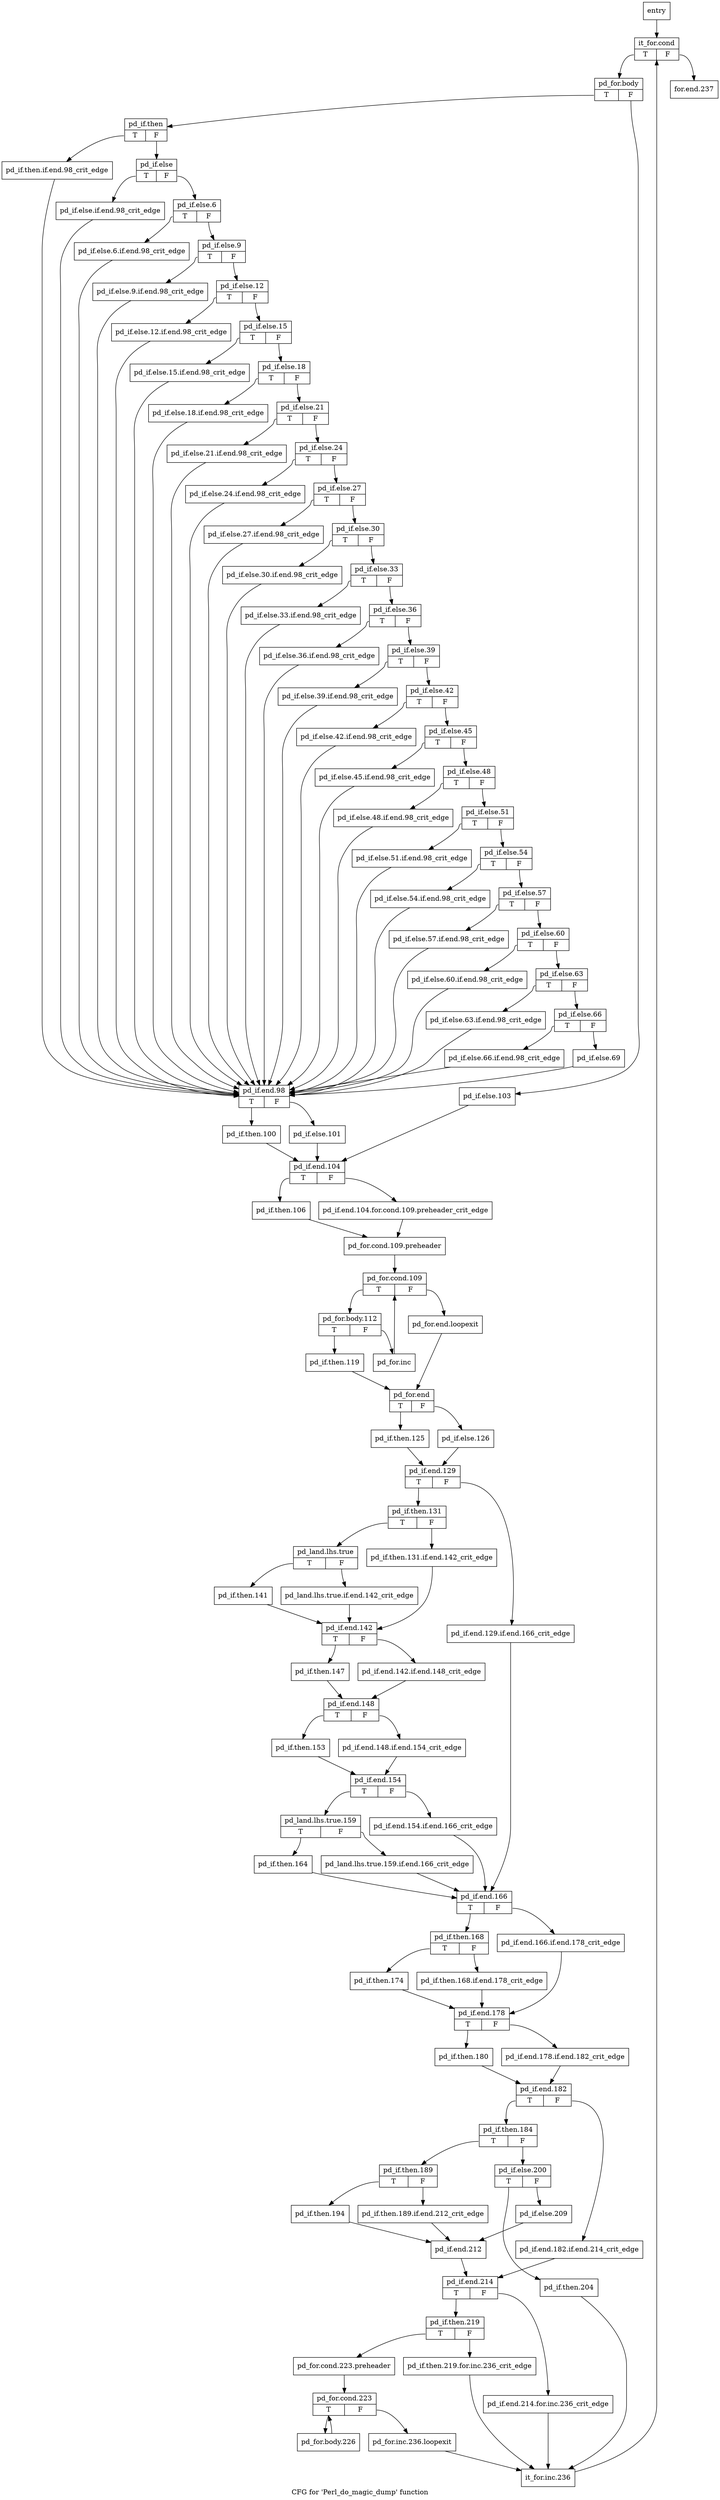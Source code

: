 digraph "CFG for 'Perl_do_magic_dump' function" {
	label="CFG for 'Perl_do_magic_dump' function";

	Node0x2460600 [shape=record,label="{entry}"];
	Node0x2460600 -> Node0x2460650;
	Node0x2460650 [shape=record,label="{it_for.cond|{<s0>T|<s1>F}}"];
	Node0x2460650:s0 -> Node0x24606a0;
	Node0x2460650:s1 -> Node0x246b470;
	Node0x24606a0 [shape=record,label="{pd_for.body|{<s0>T|<s1>F}}"];
	Node0x24606a0:s0 -> Node0x24606f0;
	Node0x24606a0:s1 -> Node0x246a250;
	Node0x24606f0 [shape=record,label="{pd_if.then|{<s0>T|<s1>F}}"];
	Node0x24606f0:s0 -> Node0x2460740;
	Node0x24606f0:s1 -> Node0x2460790;
	Node0x2460740 [shape=record,label="{pd_if.then.if.end.98_crit_edge}"];
	Node0x2460740 -> Node0x246a160;
	Node0x2460790 [shape=record,label="{pd_if.else|{<s0>T|<s1>F}}"];
	Node0x2460790:s0 -> Node0x24607e0;
	Node0x2460790:s1 -> Node0x2460830;
	Node0x24607e0 [shape=record,label="{pd_if.else.if.end.98_crit_edge}"];
	Node0x24607e0 -> Node0x246a160;
	Node0x2460830 [shape=record,label="{pd_if.else.6|{<s0>T|<s1>F}}"];
	Node0x2460830:s0 -> Node0x2460880;
	Node0x2460830:s1 -> Node0x24608d0;
	Node0x2460880 [shape=record,label="{pd_if.else.6.if.end.98_crit_edge}"];
	Node0x2460880 -> Node0x246a160;
	Node0x24608d0 [shape=record,label="{pd_if.else.9|{<s0>T|<s1>F}}"];
	Node0x24608d0:s0 -> Node0x2460920;
	Node0x24608d0:s1 -> Node0x2460970;
	Node0x2460920 [shape=record,label="{pd_if.else.9.if.end.98_crit_edge}"];
	Node0x2460920 -> Node0x246a160;
	Node0x2460970 [shape=record,label="{pd_if.else.12|{<s0>T|<s1>F}}"];
	Node0x2460970:s0 -> Node0x24609c0;
	Node0x2460970:s1 -> Node0x2460a10;
	Node0x24609c0 [shape=record,label="{pd_if.else.12.if.end.98_crit_edge}"];
	Node0x24609c0 -> Node0x246a160;
	Node0x2460a10 [shape=record,label="{pd_if.else.15|{<s0>T|<s1>F}}"];
	Node0x2460a10:s0 -> Node0x2460a60;
	Node0x2460a10:s1 -> Node0x2460ab0;
	Node0x2460a60 [shape=record,label="{pd_if.else.15.if.end.98_crit_edge}"];
	Node0x2460a60 -> Node0x246a160;
	Node0x2460ab0 [shape=record,label="{pd_if.else.18|{<s0>T|<s1>F}}"];
	Node0x2460ab0:s0 -> Node0x24696c0;
	Node0x2460ab0:s1 -> Node0x2469710;
	Node0x24696c0 [shape=record,label="{pd_if.else.18.if.end.98_crit_edge}"];
	Node0x24696c0 -> Node0x246a160;
	Node0x2469710 [shape=record,label="{pd_if.else.21|{<s0>T|<s1>F}}"];
	Node0x2469710:s0 -> Node0x2469760;
	Node0x2469710:s1 -> Node0x24697b0;
	Node0x2469760 [shape=record,label="{pd_if.else.21.if.end.98_crit_edge}"];
	Node0x2469760 -> Node0x246a160;
	Node0x24697b0 [shape=record,label="{pd_if.else.24|{<s0>T|<s1>F}}"];
	Node0x24697b0:s0 -> Node0x2469800;
	Node0x24697b0:s1 -> Node0x2469850;
	Node0x2469800 [shape=record,label="{pd_if.else.24.if.end.98_crit_edge}"];
	Node0x2469800 -> Node0x246a160;
	Node0x2469850 [shape=record,label="{pd_if.else.27|{<s0>T|<s1>F}}"];
	Node0x2469850:s0 -> Node0x24698a0;
	Node0x2469850:s1 -> Node0x24698f0;
	Node0x24698a0 [shape=record,label="{pd_if.else.27.if.end.98_crit_edge}"];
	Node0x24698a0 -> Node0x246a160;
	Node0x24698f0 [shape=record,label="{pd_if.else.30|{<s0>T|<s1>F}}"];
	Node0x24698f0:s0 -> Node0x2469940;
	Node0x24698f0:s1 -> Node0x2469990;
	Node0x2469940 [shape=record,label="{pd_if.else.30.if.end.98_crit_edge}"];
	Node0x2469940 -> Node0x246a160;
	Node0x2469990 [shape=record,label="{pd_if.else.33|{<s0>T|<s1>F}}"];
	Node0x2469990:s0 -> Node0x24699e0;
	Node0x2469990:s1 -> Node0x2469a30;
	Node0x24699e0 [shape=record,label="{pd_if.else.33.if.end.98_crit_edge}"];
	Node0x24699e0 -> Node0x246a160;
	Node0x2469a30 [shape=record,label="{pd_if.else.36|{<s0>T|<s1>F}}"];
	Node0x2469a30:s0 -> Node0x2469a80;
	Node0x2469a30:s1 -> Node0x2469ad0;
	Node0x2469a80 [shape=record,label="{pd_if.else.36.if.end.98_crit_edge}"];
	Node0x2469a80 -> Node0x246a160;
	Node0x2469ad0 [shape=record,label="{pd_if.else.39|{<s0>T|<s1>F}}"];
	Node0x2469ad0:s0 -> Node0x2469b20;
	Node0x2469ad0:s1 -> Node0x2469b70;
	Node0x2469b20 [shape=record,label="{pd_if.else.39.if.end.98_crit_edge}"];
	Node0x2469b20 -> Node0x246a160;
	Node0x2469b70 [shape=record,label="{pd_if.else.42|{<s0>T|<s1>F}}"];
	Node0x2469b70:s0 -> Node0x2469bc0;
	Node0x2469b70:s1 -> Node0x2469c10;
	Node0x2469bc0 [shape=record,label="{pd_if.else.42.if.end.98_crit_edge}"];
	Node0x2469bc0 -> Node0x246a160;
	Node0x2469c10 [shape=record,label="{pd_if.else.45|{<s0>T|<s1>F}}"];
	Node0x2469c10:s0 -> Node0x2469c60;
	Node0x2469c10:s1 -> Node0x2469cb0;
	Node0x2469c60 [shape=record,label="{pd_if.else.45.if.end.98_crit_edge}"];
	Node0x2469c60 -> Node0x246a160;
	Node0x2469cb0 [shape=record,label="{pd_if.else.48|{<s0>T|<s1>F}}"];
	Node0x2469cb0:s0 -> Node0x2469d00;
	Node0x2469cb0:s1 -> Node0x2469d50;
	Node0x2469d00 [shape=record,label="{pd_if.else.48.if.end.98_crit_edge}"];
	Node0x2469d00 -> Node0x246a160;
	Node0x2469d50 [shape=record,label="{pd_if.else.51|{<s0>T|<s1>F}}"];
	Node0x2469d50:s0 -> Node0x2469da0;
	Node0x2469d50:s1 -> Node0x2469df0;
	Node0x2469da0 [shape=record,label="{pd_if.else.51.if.end.98_crit_edge}"];
	Node0x2469da0 -> Node0x246a160;
	Node0x2469df0 [shape=record,label="{pd_if.else.54|{<s0>T|<s1>F}}"];
	Node0x2469df0:s0 -> Node0x2469e40;
	Node0x2469df0:s1 -> Node0x2469e90;
	Node0x2469e40 [shape=record,label="{pd_if.else.54.if.end.98_crit_edge}"];
	Node0x2469e40 -> Node0x246a160;
	Node0x2469e90 [shape=record,label="{pd_if.else.57|{<s0>T|<s1>F}}"];
	Node0x2469e90:s0 -> Node0x2469ee0;
	Node0x2469e90:s1 -> Node0x2469f30;
	Node0x2469ee0 [shape=record,label="{pd_if.else.57.if.end.98_crit_edge}"];
	Node0x2469ee0 -> Node0x246a160;
	Node0x2469f30 [shape=record,label="{pd_if.else.60|{<s0>T|<s1>F}}"];
	Node0x2469f30:s0 -> Node0x2469f80;
	Node0x2469f30:s1 -> Node0x2469fd0;
	Node0x2469f80 [shape=record,label="{pd_if.else.60.if.end.98_crit_edge}"];
	Node0x2469f80 -> Node0x246a160;
	Node0x2469fd0 [shape=record,label="{pd_if.else.63|{<s0>T|<s1>F}}"];
	Node0x2469fd0:s0 -> Node0x246a020;
	Node0x2469fd0:s1 -> Node0x246a070;
	Node0x246a020 [shape=record,label="{pd_if.else.63.if.end.98_crit_edge}"];
	Node0x246a020 -> Node0x246a160;
	Node0x246a070 [shape=record,label="{pd_if.else.66|{<s0>T|<s1>F}}"];
	Node0x246a070:s0 -> Node0x246a0c0;
	Node0x246a070:s1 -> Node0x246a110;
	Node0x246a0c0 [shape=record,label="{pd_if.else.66.if.end.98_crit_edge}"];
	Node0x246a0c0 -> Node0x246a160;
	Node0x246a110 [shape=record,label="{pd_if.else.69}"];
	Node0x246a110 -> Node0x246a160;
	Node0x246a160 [shape=record,label="{pd_if.end.98|{<s0>T|<s1>F}}"];
	Node0x246a160:s0 -> Node0x246a1b0;
	Node0x246a160:s1 -> Node0x246a200;
	Node0x246a1b0 [shape=record,label="{pd_if.then.100}"];
	Node0x246a1b0 -> Node0x246a2a0;
	Node0x246a200 [shape=record,label="{pd_if.else.101}"];
	Node0x246a200 -> Node0x246a2a0;
	Node0x246a250 [shape=record,label="{pd_if.else.103}"];
	Node0x246a250 -> Node0x246a2a0;
	Node0x246a2a0 [shape=record,label="{pd_if.end.104|{<s0>T|<s1>F}}"];
	Node0x246a2a0:s0 -> Node0x246a340;
	Node0x246a2a0:s1 -> Node0x246a2f0;
	Node0x246a2f0 [shape=record,label="{pd_if.end.104.for.cond.109.preheader_crit_edge}"];
	Node0x246a2f0 -> Node0x246a390;
	Node0x246a340 [shape=record,label="{pd_if.then.106}"];
	Node0x246a340 -> Node0x246a390;
	Node0x246a390 [shape=record,label="{pd_for.cond.109.preheader}"];
	Node0x246a390 -> Node0x246a3e0;
	Node0x246a3e0 [shape=record,label="{pd_for.cond.109|{<s0>T|<s1>F}}"];
	Node0x246a3e0:s0 -> Node0x246a430;
	Node0x246a3e0:s1 -> Node0x246a520;
	Node0x246a430 [shape=record,label="{pd_for.body.112|{<s0>T|<s1>F}}"];
	Node0x246a430:s0 -> Node0x246a480;
	Node0x246a430:s1 -> Node0x246a4d0;
	Node0x246a480 [shape=record,label="{pd_if.then.119}"];
	Node0x246a480 -> Node0x246a570;
	Node0x246a4d0 [shape=record,label="{pd_for.inc}"];
	Node0x246a4d0 -> Node0x246a3e0;
	Node0x246a520 [shape=record,label="{pd_for.end.loopexit}"];
	Node0x246a520 -> Node0x246a570;
	Node0x246a570 [shape=record,label="{pd_for.end|{<s0>T|<s1>F}}"];
	Node0x246a570:s0 -> Node0x246a5c0;
	Node0x246a570:s1 -> Node0x246a610;
	Node0x246a5c0 [shape=record,label="{pd_if.then.125}"];
	Node0x246a5c0 -> Node0x246a660;
	Node0x246a610 [shape=record,label="{pd_if.else.126}"];
	Node0x246a610 -> Node0x246a660;
	Node0x246a660 [shape=record,label="{pd_if.end.129|{<s0>T|<s1>F}}"];
	Node0x246a660:s0 -> Node0x246a700;
	Node0x246a660:s1 -> Node0x246a6b0;
	Node0x246a6b0 [shape=record,label="{pd_if.end.129.if.end.166_crit_edge}"];
	Node0x246a6b0 -> Node0x246ac00;
	Node0x246a700 [shape=record,label="{pd_if.then.131|{<s0>T|<s1>F}}"];
	Node0x246a700:s0 -> Node0x246a7a0;
	Node0x246a700:s1 -> Node0x246a750;
	Node0x246a750 [shape=record,label="{pd_if.then.131.if.end.142_crit_edge}"];
	Node0x246a750 -> Node0x246a890;
	Node0x246a7a0 [shape=record,label="{pd_land.lhs.true|{<s0>T|<s1>F}}"];
	Node0x246a7a0:s0 -> Node0x246a840;
	Node0x246a7a0:s1 -> Node0x246a7f0;
	Node0x246a7f0 [shape=record,label="{pd_land.lhs.true.if.end.142_crit_edge}"];
	Node0x246a7f0 -> Node0x246a890;
	Node0x246a840 [shape=record,label="{pd_if.then.141}"];
	Node0x246a840 -> Node0x246a890;
	Node0x246a890 [shape=record,label="{pd_if.end.142|{<s0>T|<s1>F}}"];
	Node0x246a890:s0 -> Node0x246a930;
	Node0x246a890:s1 -> Node0x246a8e0;
	Node0x246a8e0 [shape=record,label="{pd_if.end.142.if.end.148_crit_edge}"];
	Node0x246a8e0 -> Node0x246a980;
	Node0x246a930 [shape=record,label="{pd_if.then.147}"];
	Node0x246a930 -> Node0x246a980;
	Node0x246a980 [shape=record,label="{pd_if.end.148|{<s0>T|<s1>F}}"];
	Node0x246a980:s0 -> Node0x246aa20;
	Node0x246a980:s1 -> Node0x246a9d0;
	Node0x246a9d0 [shape=record,label="{pd_if.end.148.if.end.154_crit_edge}"];
	Node0x246a9d0 -> Node0x246aa70;
	Node0x246aa20 [shape=record,label="{pd_if.then.153}"];
	Node0x246aa20 -> Node0x246aa70;
	Node0x246aa70 [shape=record,label="{pd_if.end.154|{<s0>T|<s1>F}}"];
	Node0x246aa70:s0 -> Node0x246ab10;
	Node0x246aa70:s1 -> Node0x246aac0;
	Node0x246aac0 [shape=record,label="{pd_if.end.154.if.end.166_crit_edge}"];
	Node0x246aac0 -> Node0x246ac00;
	Node0x246ab10 [shape=record,label="{pd_land.lhs.true.159|{<s0>T|<s1>F}}"];
	Node0x246ab10:s0 -> Node0x246abb0;
	Node0x246ab10:s1 -> Node0x246ab60;
	Node0x246ab60 [shape=record,label="{pd_land.lhs.true.159.if.end.166_crit_edge}"];
	Node0x246ab60 -> Node0x246ac00;
	Node0x246abb0 [shape=record,label="{pd_if.then.164}"];
	Node0x246abb0 -> Node0x246ac00;
	Node0x246ac00 [shape=record,label="{pd_if.end.166|{<s0>T|<s1>F}}"];
	Node0x246ac00:s0 -> Node0x246aca0;
	Node0x246ac00:s1 -> Node0x246ac50;
	Node0x246ac50 [shape=record,label="{pd_if.end.166.if.end.178_crit_edge}"];
	Node0x246ac50 -> Node0x246ad90;
	Node0x246aca0 [shape=record,label="{pd_if.then.168|{<s0>T|<s1>F}}"];
	Node0x246aca0:s0 -> Node0x246ad40;
	Node0x246aca0:s1 -> Node0x246acf0;
	Node0x246acf0 [shape=record,label="{pd_if.then.168.if.end.178_crit_edge}"];
	Node0x246acf0 -> Node0x246ad90;
	Node0x246ad40 [shape=record,label="{pd_if.then.174}"];
	Node0x246ad40 -> Node0x246ad90;
	Node0x246ad90 [shape=record,label="{pd_if.end.178|{<s0>T|<s1>F}}"];
	Node0x246ad90:s0 -> Node0x246ae30;
	Node0x246ad90:s1 -> Node0x246ade0;
	Node0x246ade0 [shape=record,label="{pd_if.end.178.if.end.182_crit_edge}"];
	Node0x246ade0 -> Node0x246ae80;
	Node0x246ae30 [shape=record,label="{pd_if.then.180}"];
	Node0x246ae30 -> Node0x246ae80;
	Node0x246ae80 [shape=record,label="{pd_if.end.182|{<s0>T|<s1>F}}"];
	Node0x246ae80:s0 -> Node0x246af20;
	Node0x246ae80:s1 -> Node0x246aed0;
	Node0x246aed0 [shape=record,label="{pd_if.end.182.if.end.214_crit_edge}"];
	Node0x246aed0 -> Node0x246b1a0;
	Node0x246af20 [shape=record,label="{pd_if.then.184|{<s0>T|<s1>F}}"];
	Node0x246af20:s0 -> Node0x246af70;
	Node0x246af20:s1 -> Node0x246b060;
	Node0x246af70 [shape=record,label="{pd_if.then.189|{<s0>T|<s1>F}}"];
	Node0x246af70:s0 -> Node0x246b010;
	Node0x246af70:s1 -> Node0x246afc0;
	Node0x246afc0 [shape=record,label="{pd_if.then.189.if.end.212_crit_edge}"];
	Node0x246afc0 -> Node0x246b150;
	Node0x246b010 [shape=record,label="{pd_if.then.194}"];
	Node0x246b010 -> Node0x246b150;
	Node0x246b060 [shape=record,label="{pd_if.else.200|{<s0>T|<s1>F}}"];
	Node0x246b060:s0 -> Node0x246b0b0;
	Node0x246b060:s1 -> Node0x246b100;
	Node0x246b0b0 [shape=record,label="{pd_if.then.204}"];
	Node0x246b0b0 -> Node0x246b420;
	Node0x246b100 [shape=record,label="{pd_if.else.209}"];
	Node0x246b100 -> Node0x246b150;
	Node0x246b150 [shape=record,label="{pd_if.end.212}"];
	Node0x246b150 -> Node0x246b1a0;
	Node0x246b1a0 [shape=record,label="{pd_if.end.214|{<s0>T|<s1>F}}"];
	Node0x246b1a0:s0 -> Node0x246b240;
	Node0x246b1a0:s1 -> Node0x246b1f0;
	Node0x246b1f0 [shape=record,label="{pd_if.end.214.for.inc.236_crit_edge}"];
	Node0x246b1f0 -> Node0x246b420;
	Node0x246b240 [shape=record,label="{pd_if.then.219|{<s0>T|<s1>F}}"];
	Node0x246b240:s0 -> Node0x246b2e0;
	Node0x246b240:s1 -> Node0x246b290;
	Node0x246b290 [shape=record,label="{pd_if.then.219.for.inc.236_crit_edge}"];
	Node0x246b290 -> Node0x246b420;
	Node0x246b2e0 [shape=record,label="{pd_for.cond.223.preheader}"];
	Node0x246b2e0 -> Node0x246b330;
	Node0x246b330 [shape=record,label="{pd_for.cond.223|{<s0>T|<s1>F}}"];
	Node0x246b330:s0 -> Node0x246b380;
	Node0x246b330:s1 -> Node0x246b3d0;
	Node0x246b380 [shape=record,label="{pd_for.body.226}"];
	Node0x246b380 -> Node0x246b330;
	Node0x246b3d0 [shape=record,label="{pd_for.inc.236.loopexit}"];
	Node0x246b3d0 -> Node0x246b420;
	Node0x246b420 [shape=record,label="{it_for.inc.236}"];
	Node0x246b420 -> Node0x2460650;
	Node0x246b470 [shape=record,label="{for.end.237}"];
}
